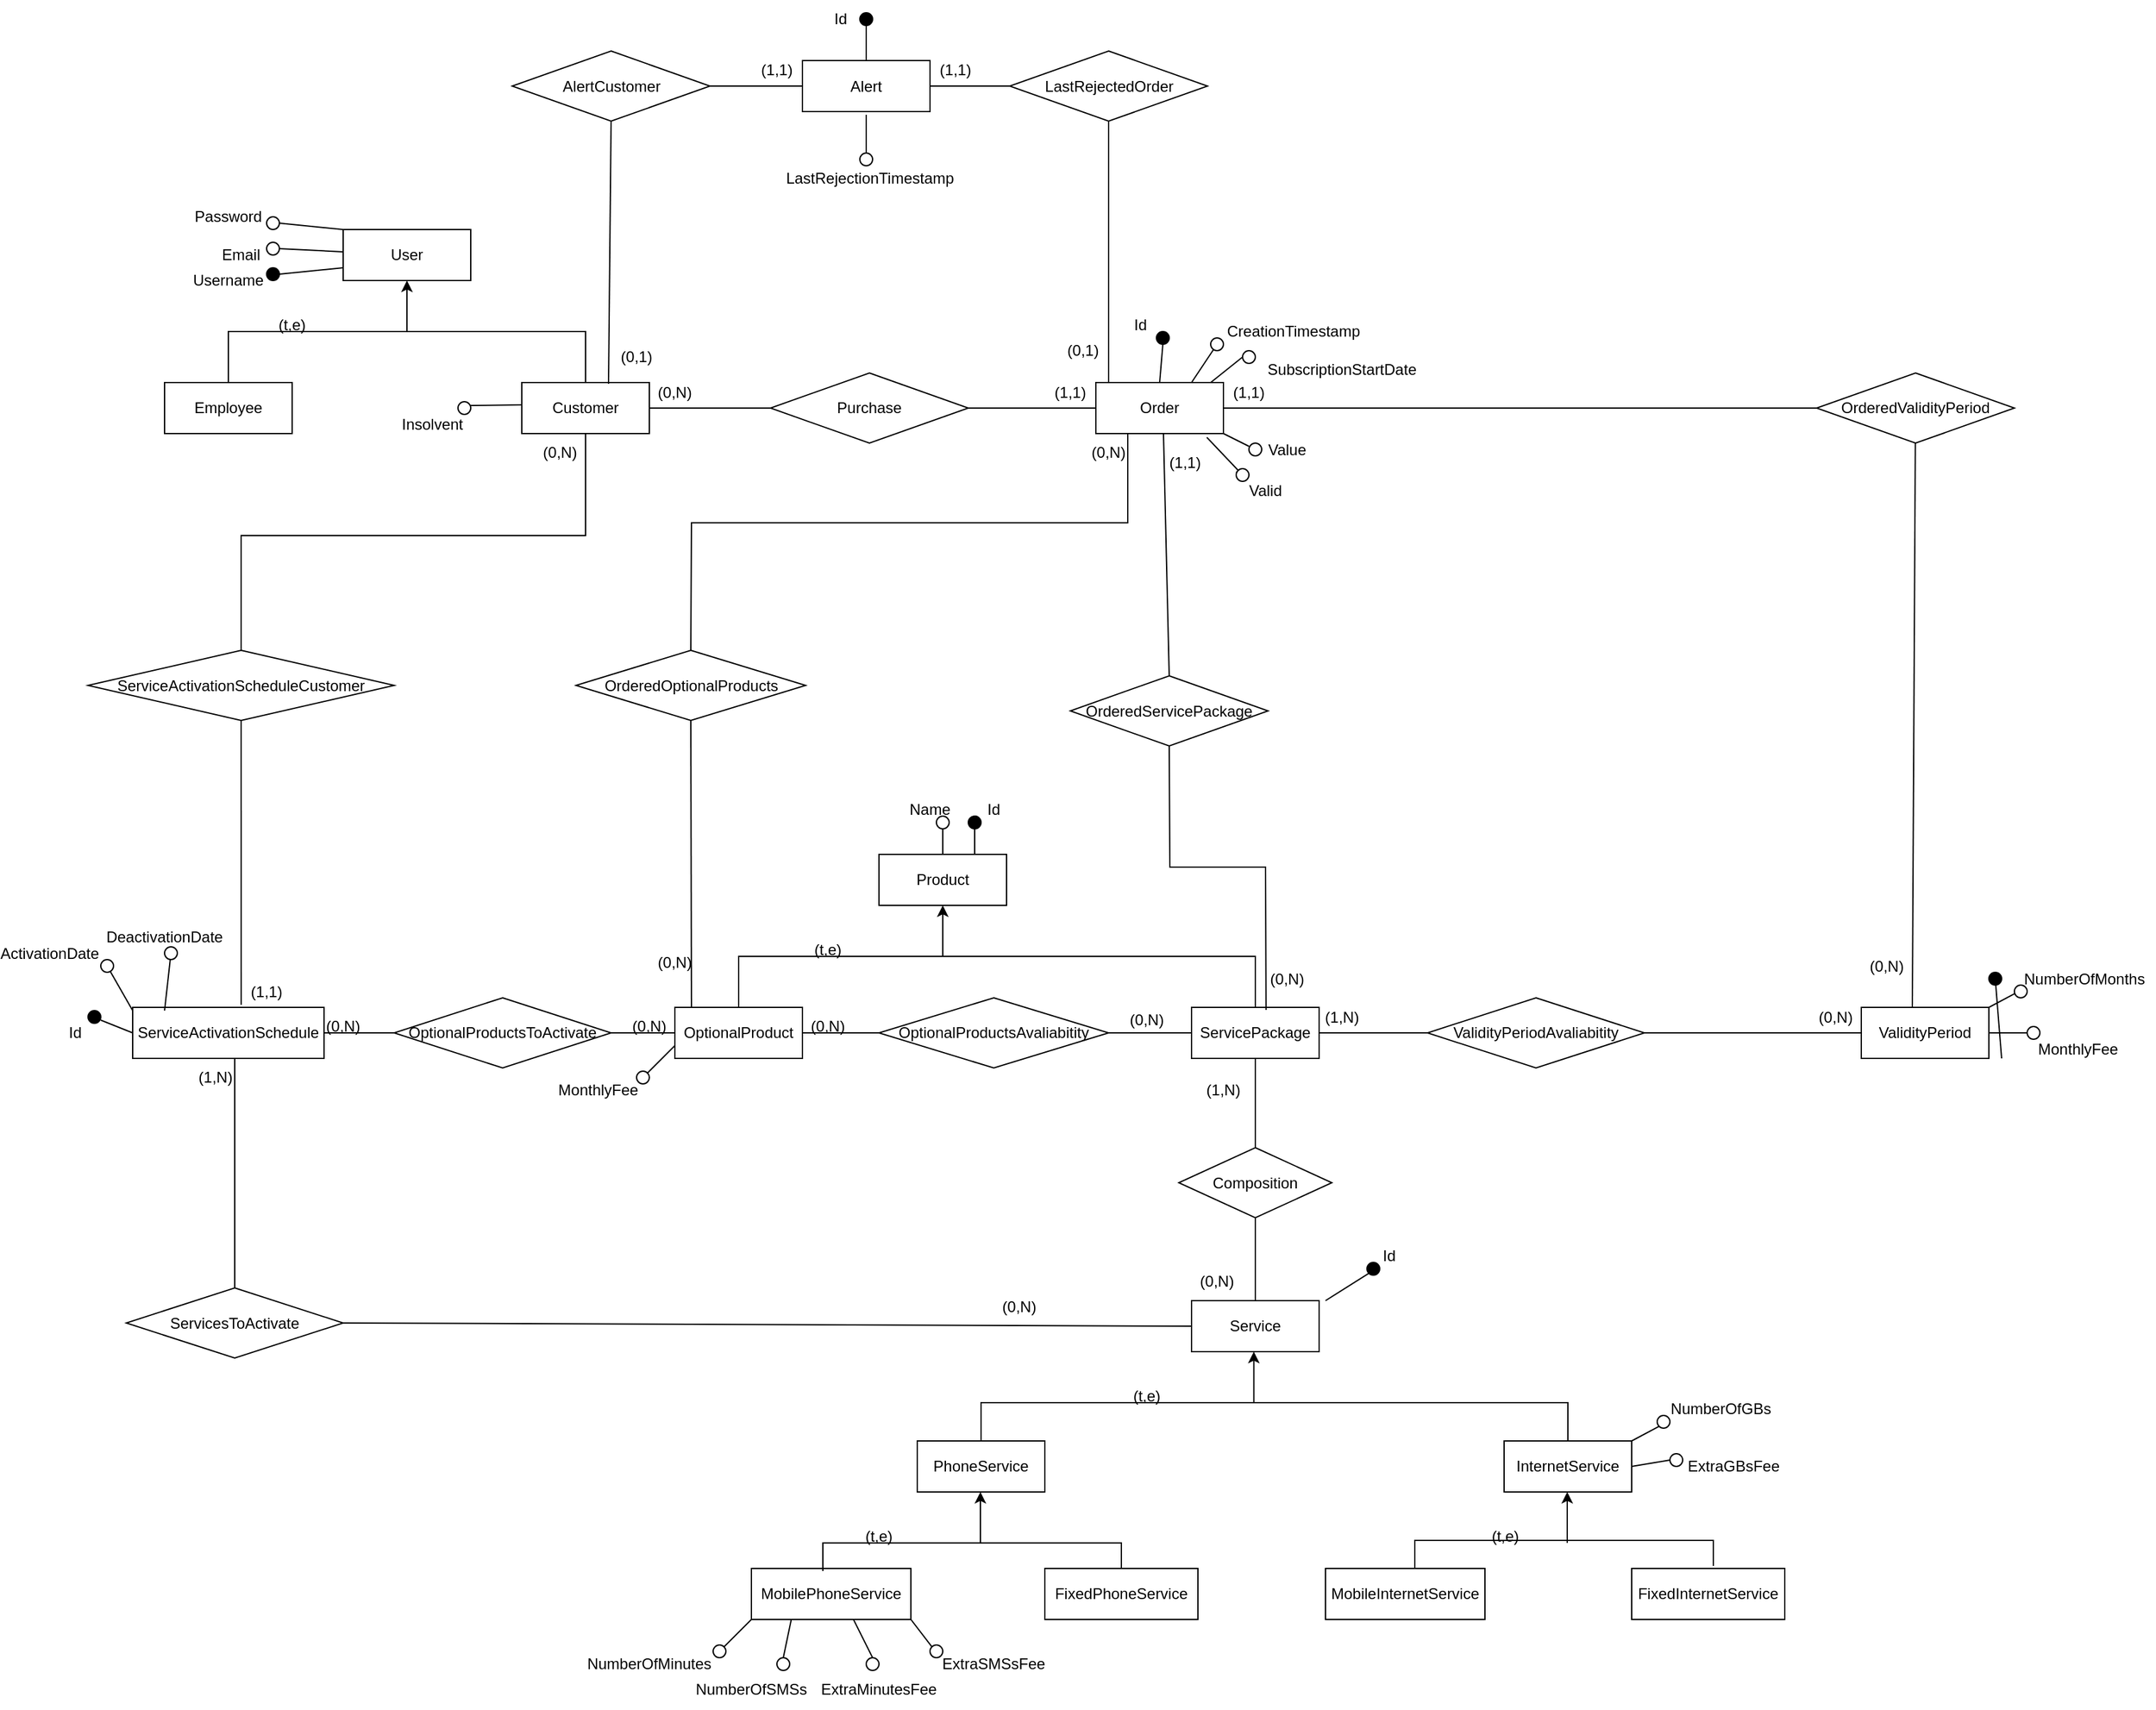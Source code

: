 <mxfile version="15.8.3"><diagram id="UiM3RSxXP783tzMfgp5M" name="Page-1"><mxGraphModel dx="2653" dy="2772" grid="1" gridSize="10" guides="1" tooltips="1" connect="1" arrows="1" fold="1" page="1" pageScale="1" pageWidth="827" pageHeight="1169" math="0" shadow="0"><root><mxCell id="0"/><mxCell id="1" parent="0"/><mxCell id="NAOsJiCZlz4BTfobaa3N-1" value="User" style="whiteSpace=wrap;html=1;align=center;" vertex="1" parent="1"><mxGeometry x="390" y="40" width="100" height="40" as="geometry"/></mxCell><mxCell id="NAOsJiCZlz4BTfobaa3N-2" value="Employee" style="whiteSpace=wrap;html=1;align=center;" vertex="1" parent="1"><mxGeometry x="250" y="160" width="100" height="40" as="geometry"/></mxCell><mxCell id="NAOsJiCZlz4BTfobaa3N-3" value="Customer" style="whiteSpace=wrap;html=1;align=center;" vertex="1" parent="1"><mxGeometry x="530" y="160" width="100" height="40" as="geometry"/></mxCell><mxCell id="NAOsJiCZlz4BTfobaa3N-4" value="" style="endArrow=none;html=1;rounded=0;exitX=0.5;exitY=0;exitDx=0;exitDy=0;entryX=0.5;entryY=0;entryDx=0;entryDy=0;" edge="1" parent="1" source="NAOsJiCZlz4BTfobaa3N-2" target="NAOsJiCZlz4BTfobaa3N-3"><mxGeometry width="50" height="50" relative="1" as="geometry"><mxPoint x="300" y="120" as="sourcePoint"/><mxPoint x="560" y="120" as="targetPoint"/><Array as="points"><mxPoint x="300" y="120"/><mxPoint x="580" y="120"/></Array></mxGeometry></mxCell><mxCell id="NAOsJiCZlz4BTfobaa3N-5" value="" style="endArrow=classic;html=1;rounded=0;entryX=0.5;entryY=1;entryDx=0;entryDy=0;" edge="1" parent="1" target="NAOsJiCZlz4BTfobaa3N-1"><mxGeometry width="50" height="50" relative="1" as="geometry"><mxPoint x="440" y="120" as="sourcePoint"/><mxPoint x="430" y="180" as="targetPoint"/></mxGeometry></mxCell><mxCell id="NAOsJiCZlz4BTfobaa3N-6" value="(t,e)" style="text;html=1;strokeColor=none;fillColor=none;align=center;verticalAlign=middle;whiteSpace=wrap;rounded=0;" vertex="1" parent="1"><mxGeometry x="320" y="100" width="60" height="30" as="geometry"/></mxCell><mxCell id="NAOsJiCZlz4BTfobaa3N-7" value="" style="endArrow=none;html=1;rounded=0;exitX=1;exitY=0.5;exitDx=0;exitDy=0;entryX=0;entryY=0.75;entryDx=0;entryDy=0;" edge="1" parent="1" source="NAOsJiCZlz4BTfobaa3N-9" target="NAOsJiCZlz4BTfobaa3N-1"><mxGeometry width="50" height="50" relative="1" as="geometry"><mxPoint x="340" y="70" as="sourcePoint"/><mxPoint x="380" y="71" as="targetPoint"/></mxGeometry></mxCell><mxCell id="NAOsJiCZlz4BTfobaa3N-9" value="" style="ellipse;whiteSpace=wrap;html=1;aspect=fixed;fillColor=#000000;" vertex="1" parent="1"><mxGeometry x="330" y="70" width="10" height="10" as="geometry"/></mxCell><mxCell id="NAOsJiCZlz4BTfobaa3N-16" value="" style="endArrow=none;html=1;rounded=0;entryX=0;entryY=0.75;entryDx=0;entryDy=0;exitX=1;exitY=0.5;exitDx=0;exitDy=0;" edge="1" parent="1" source="NAOsJiCZlz4BTfobaa3N-17"><mxGeometry width="50" height="50" relative="1" as="geometry"><mxPoint x="339" y="58" as="sourcePoint"/><mxPoint x="390" y="57.5" as="targetPoint"/></mxGeometry></mxCell><mxCell id="NAOsJiCZlz4BTfobaa3N-17" value="" style="ellipse;whiteSpace=wrap;html=1;aspect=fixed;fillColor=#FFFFFF;" vertex="1" parent="1"><mxGeometry x="330" y="50" width="10" height="10" as="geometry"/></mxCell><mxCell id="NAOsJiCZlz4BTfobaa3N-18" value="" style="ellipse;whiteSpace=wrap;html=1;aspect=fixed;fillColor=#FFFFFF;" vertex="1" parent="1"><mxGeometry x="330" y="30" width="10" height="10" as="geometry"/></mxCell><mxCell id="NAOsJiCZlz4BTfobaa3N-19" value="" style="endArrow=none;html=1;rounded=0;entryX=0;entryY=0;entryDx=0;entryDy=0;exitX=1;exitY=0.5;exitDx=0;exitDy=0;" edge="1" parent="1" source="NAOsJiCZlz4BTfobaa3N-18" target="NAOsJiCZlz4BTfobaa3N-1"><mxGeometry width="50" height="50" relative="1" as="geometry"><mxPoint x="330" y="30" as="sourcePoint"/><mxPoint x="380" y="-20" as="targetPoint"/></mxGeometry></mxCell><mxCell id="NAOsJiCZlz4BTfobaa3N-20" value="Username" style="text;html=1;strokeColor=none;fillColor=none;align=center;verticalAlign=middle;whiteSpace=wrap;rounded=0;" vertex="1" parent="1"><mxGeometry x="270" y="65" width="60" height="30" as="geometry"/></mxCell><mxCell id="NAOsJiCZlz4BTfobaa3N-22" value="Email" style="text;html=1;strokeColor=none;fillColor=none;align=center;verticalAlign=middle;whiteSpace=wrap;rounded=0;" vertex="1" parent="1"><mxGeometry x="280" y="45" width="60" height="30" as="geometry"/></mxCell><mxCell id="NAOsJiCZlz4BTfobaa3N-23" value="Password" style="text;html=1;strokeColor=none;fillColor=none;align=center;verticalAlign=middle;whiteSpace=wrap;rounded=0;" vertex="1" parent="1"><mxGeometry x="270" y="15" width="60" height="30" as="geometry"/></mxCell><mxCell id="NAOsJiCZlz4BTfobaa3N-24" value="Product" style="whiteSpace=wrap;html=1;align=center;fillColor=#FFFFFF;" vertex="1" parent="1"><mxGeometry x="810" y="530" width="100" height="40" as="geometry"/></mxCell><mxCell id="NAOsJiCZlz4BTfobaa3N-25" value="" style="endArrow=none;html=1;rounded=0;exitX=0.75;exitY=0;exitDx=0;exitDy=0;startArrow=none;" edge="1" parent="1" source="NAOsJiCZlz4BTfobaa3N-26"><mxGeometry width="50" height="50" relative="1" as="geometry"><mxPoint x="890" y="525" as="sourcePoint"/><mxPoint x="885" y="500" as="targetPoint"/></mxGeometry></mxCell><mxCell id="NAOsJiCZlz4BTfobaa3N-26" value="" style="ellipse;whiteSpace=wrap;html=1;aspect=fixed;fillColor=#000000;" vertex="1" parent="1"><mxGeometry x="880" y="500" width="10" height="10" as="geometry"/></mxCell><mxCell id="NAOsJiCZlz4BTfobaa3N-27" value="" style="endArrow=none;html=1;rounded=0;exitX=0.75;exitY=0;exitDx=0;exitDy=0;" edge="1" parent="1" source="NAOsJiCZlz4BTfobaa3N-24" target="NAOsJiCZlz4BTfobaa3N-26"><mxGeometry width="50" height="50" relative="1" as="geometry"><mxPoint x="885" y="530" as="sourcePoint"/><mxPoint x="885" y="500" as="targetPoint"/></mxGeometry></mxCell><mxCell id="NAOsJiCZlz4BTfobaa3N-28" value="" style="endArrow=none;html=1;rounded=0;exitX=0.5;exitY=0;exitDx=0;exitDy=0;" edge="1" parent="1" source="NAOsJiCZlz4BTfobaa3N-24"><mxGeometry width="50" height="50" relative="1" as="geometry"><mxPoint x="895" y="540" as="sourcePoint"/><mxPoint x="860" y="510" as="targetPoint"/></mxGeometry></mxCell><mxCell id="NAOsJiCZlz4BTfobaa3N-29" value="" style="ellipse;whiteSpace=wrap;html=1;aspect=fixed;" vertex="1" parent="1"><mxGeometry x="855" y="500" width="10" height="10" as="geometry"/></mxCell><mxCell id="NAOsJiCZlz4BTfobaa3N-30" value="Id" style="text;html=1;strokeColor=none;fillColor=none;align=center;verticalAlign=middle;whiteSpace=wrap;rounded=0;" vertex="1" parent="1"><mxGeometry x="870" y="480" width="60" height="30" as="geometry"/></mxCell><mxCell id="NAOsJiCZlz4BTfobaa3N-31" value="Name" style="text;html=1;strokeColor=none;fillColor=none;align=center;verticalAlign=middle;whiteSpace=wrap;rounded=0;" vertex="1" parent="1"><mxGeometry x="820" y="480" width="60" height="30" as="geometry"/></mxCell><mxCell id="NAOsJiCZlz4BTfobaa3N-33" value="ServicePackage" style="whiteSpace=wrap;html=1;align=center;fillColor=#FFFFFF;" vertex="1" parent="1"><mxGeometry x="1055" y="650" width="100" height="40" as="geometry"/></mxCell><mxCell id="NAOsJiCZlz4BTfobaa3N-34" value="OptionalProduct" style="whiteSpace=wrap;html=1;align=center;fillColor=#FFFFFF;" vertex="1" parent="1"><mxGeometry x="650" y="650" width="100" height="40" as="geometry"/></mxCell><mxCell id="NAOsJiCZlz4BTfobaa3N-35" value="" style="endArrow=none;html=1;rounded=0;exitX=0.5;exitY=0;exitDx=0;exitDy=0;entryX=0.5;entryY=0;entryDx=0;entryDy=0;" edge="1" parent="1" source="NAOsJiCZlz4BTfobaa3N-34" target="NAOsJiCZlz4BTfobaa3N-33"><mxGeometry width="50" height="50" relative="1" as="geometry"><mxPoint x="710" y="650" as="sourcePoint"/><mxPoint x="990" y="650" as="targetPoint"/><Array as="points"><mxPoint x="700" y="610"/><mxPoint x="710" y="610"/><mxPoint x="1105" y="610"/></Array></mxGeometry></mxCell><mxCell id="NAOsJiCZlz4BTfobaa3N-36" value="" style="endArrow=classic;html=1;rounded=0;entryX=0.5;entryY=1;entryDx=0;entryDy=0;" edge="1" parent="1" target="NAOsJiCZlz4BTfobaa3N-24"><mxGeometry width="50" height="50" relative="1" as="geometry"><mxPoint x="860" y="610" as="sourcePoint"/><mxPoint x="730" y="410" as="targetPoint"/><Array as="points"><mxPoint x="860" y="590"/></Array></mxGeometry></mxCell><mxCell id="NAOsJiCZlz4BTfobaa3N-37" value="(t,e)" style="text;html=1;strokeColor=none;fillColor=none;align=center;verticalAlign=middle;whiteSpace=wrap;rounded=0;" vertex="1" parent="1"><mxGeometry x="740" y="590" width="60" height="30" as="geometry"/></mxCell><mxCell id="NAOsJiCZlz4BTfobaa3N-38" value="Service" style="whiteSpace=wrap;html=1;align=center;fillColor=#FFFFFF;" vertex="1" parent="1"><mxGeometry x="1055" y="880" width="100" height="40" as="geometry"/></mxCell><mxCell id="NAOsJiCZlz4BTfobaa3N-39" value="Composition" style="shape=rhombus;perimeter=rhombusPerimeter;whiteSpace=wrap;html=1;align=center;fillColor=#FFFFFF;" vertex="1" parent="1"><mxGeometry x="1045" y="760" width="120" height="55" as="geometry"/></mxCell><mxCell id="NAOsJiCZlz4BTfobaa3N-40" value="" style="endArrow=none;html=1;rounded=0;exitX=0.5;exitY=0;exitDx=0;exitDy=0;entryX=0.5;entryY=1;entryDx=0;entryDy=0;" edge="1" parent="1" source="NAOsJiCZlz4BTfobaa3N-39" target="NAOsJiCZlz4BTfobaa3N-33"><mxGeometry width="50" height="50" relative="1" as="geometry"><mxPoint x="750" y="780" as="sourcePoint"/><mxPoint x="800" y="730" as="targetPoint"/></mxGeometry></mxCell><mxCell id="NAOsJiCZlz4BTfobaa3N-41" value="" style="endArrow=none;html=1;rounded=0;exitX=0.5;exitY=0;exitDx=0;exitDy=0;entryX=0.5;entryY=1;entryDx=0;entryDy=0;" edge="1" parent="1" source="NAOsJiCZlz4BTfobaa3N-38" target="NAOsJiCZlz4BTfobaa3N-39"><mxGeometry width="50" height="50" relative="1" as="geometry"><mxPoint x="750" y="780" as="sourcePoint"/><mxPoint x="800" y="730" as="targetPoint"/></mxGeometry></mxCell><mxCell id="NAOsJiCZlz4BTfobaa3N-42" value="(1,N)" style="text;html=1;strokeColor=none;fillColor=none;align=center;verticalAlign=middle;whiteSpace=wrap;rounded=0;" vertex="1" parent="1"><mxGeometry x="1050" y="700" width="60" height="30" as="geometry"/></mxCell><mxCell id="NAOsJiCZlz4BTfobaa3N-43" value="(0,N)" style="text;html=1;strokeColor=none;fillColor=none;align=center;verticalAlign=middle;whiteSpace=wrap;rounded=0;" vertex="1" parent="1"><mxGeometry x="1045" y="850" width="60" height="30" as="geometry"/></mxCell><mxCell id="NAOsJiCZlz4BTfobaa3N-44" value="PhoneService" style="whiteSpace=wrap;html=1;align=center;fillColor=#FFFFFF;" vertex="1" parent="1"><mxGeometry x="840" y="990" width="100" height="40" as="geometry"/></mxCell><mxCell id="NAOsJiCZlz4BTfobaa3N-45" value="InternetService" style="whiteSpace=wrap;html=1;align=center;fillColor=#FFFFFF;" vertex="1" parent="1"><mxGeometry x="1300" y="990" width="100" height="40" as="geometry"/></mxCell><mxCell id="NAOsJiCZlz4BTfobaa3N-46" value="" style="endArrow=none;html=1;rounded=0;entryX=0.5;entryY=0;entryDx=0;entryDy=0;entryPerimeter=0;exitX=0.5;exitY=0;exitDx=0;exitDy=0;" edge="1" parent="1" source="NAOsJiCZlz4BTfobaa3N-44" target="NAOsJiCZlz4BTfobaa3N-45"><mxGeometry width="50" height="50" relative="1" as="geometry"><mxPoint x="970" y="990" as="sourcePoint"/><mxPoint x="1270" y="1010" as="targetPoint"/><Array as="points"><mxPoint x="890" y="960"/><mxPoint x="1350" y="960"/></Array></mxGeometry></mxCell><mxCell id="NAOsJiCZlz4BTfobaa3N-47" value="" style="endArrow=classic;html=1;rounded=0;" edge="1" parent="1"><mxGeometry width="50" height="50" relative="1" as="geometry"><mxPoint x="1103.82" y="960" as="sourcePoint"/><mxPoint x="1103.82" y="920" as="targetPoint"/><Array as="points"/></mxGeometry></mxCell><mxCell id="NAOsJiCZlz4BTfobaa3N-48" value="(t,e)" style="text;html=1;strokeColor=none;fillColor=none;align=center;verticalAlign=middle;whiteSpace=wrap;rounded=0;" vertex="1" parent="1"><mxGeometry x="990" y="940" width="60" height="30" as="geometry"/></mxCell><mxCell id="NAOsJiCZlz4BTfobaa3N-49" value="FixedPhoneService" style="whiteSpace=wrap;html=1;align=center;fillColor=#FFFFFF;" vertex="1" parent="1"><mxGeometry x="940" y="1090" width="120" height="40" as="geometry"/></mxCell><mxCell id="NAOsJiCZlz4BTfobaa3N-50" value="MobilePhoneService" style="whiteSpace=wrap;html=1;align=center;fillColor=#FFFFFF;" vertex="1" parent="1"><mxGeometry x="710" y="1090" width="125" height="40" as="geometry"/></mxCell><mxCell id="NAOsJiCZlz4BTfobaa3N-52" value="" style="endArrow=none;html=1;rounded=0;entryX=0;entryY=1;entryDx=0;entryDy=0;" edge="1" parent="1" target="NAOsJiCZlz4BTfobaa3N-53"><mxGeometry width="50" height="50" relative="1" as="geometry"><mxPoint x="1160" y="880" as="sourcePoint"/><mxPoint x="1070" y="870" as="targetPoint"/></mxGeometry></mxCell><mxCell id="NAOsJiCZlz4BTfobaa3N-53" value="" style="ellipse;whiteSpace=wrap;html=1;aspect=fixed;fillColor=#000000;" vertex="1" parent="1"><mxGeometry x="1192.5" y="850" width="10" height="10" as="geometry"/></mxCell><mxCell id="NAOsJiCZlz4BTfobaa3N-54" value="Id" style="text;html=1;strokeColor=none;fillColor=none;align=center;verticalAlign=middle;whiteSpace=wrap;rounded=0;" vertex="1" parent="1"><mxGeometry x="1180" y="830" width="60" height="30" as="geometry"/></mxCell><mxCell id="NAOsJiCZlz4BTfobaa3N-55" value="MobileInternetService" style="whiteSpace=wrap;html=1;align=center;fillColor=#FFFFFF;" vertex="1" parent="1"><mxGeometry x="1160" y="1090" width="125" height="40" as="geometry"/></mxCell><mxCell id="NAOsJiCZlz4BTfobaa3N-56" value="FixedInternetService" style="whiteSpace=wrap;html=1;align=center;fillColor=#FFFFFF;" vertex="1" parent="1"><mxGeometry x="1400" y="1090" width="120" height="40" as="geometry"/></mxCell><mxCell id="NAOsJiCZlz4BTfobaa3N-57" value="" style="endArrow=none;html=1;rounded=0;exitX=0.448;exitY=0.05;exitDx=0;exitDy=0;exitPerimeter=0;entryX=0.5;entryY=0;entryDx=0;entryDy=0;" edge="1" parent="1" source="NAOsJiCZlz4BTfobaa3N-50" target="NAOsJiCZlz4BTfobaa3N-49"><mxGeometry width="50" height="50" relative="1" as="geometry"><mxPoint x="770" y="1080" as="sourcePoint"/><mxPoint x="1000" y="1060" as="targetPoint"/><Array as="points"><mxPoint x="766" y="1070"/><mxPoint x="1000" y="1070"/></Array></mxGeometry></mxCell><mxCell id="NAOsJiCZlz4BTfobaa3N-58" value="" style="endArrow=classic;html=1;rounded=0;" edge="1" parent="1"><mxGeometry width="50" height="50" relative="1" as="geometry"><mxPoint x="889.5" y="1070" as="sourcePoint"/><mxPoint x="889.5" y="1030" as="targetPoint"/><Array as="points"/></mxGeometry></mxCell><mxCell id="NAOsJiCZlz4BTfobaa3N-59" value="" style="endArrow=none;html=1;rounded=0;exitX=0.448;exitY=0.05;exitDx=0;exitDy=0;exitPerimeter=0;" edge="1" parent="1"><mxGeometry width="50" height="50" relative="1" as="geometry"><mxPoint x="1230" y="1090" as="sourcePoint"/><mxPoint x="1464" y="1088" as="targetPoint"/><Array as="points"><mxPoint x="1230" y="1068"/><mxPoint x="1464" y="1068"/></Array></mxGeometry></mxCell><mxCell id="NAOsJiCZlz4BTfobaa3N-60" value="" style="endArrow=classic;html=1;rounded=0;" edge="1" parent="1"><mxGeometry width="50" height="50" relative="1" as="geometry"><mxPoint x="1349.5" y="1070" as="sourcePoint"/><mxPoint x="1349.5" y="1030" as="targetPoint"/><Array as="points"/></mxGeometry></mxCell><mxCell id="NAOsJiCZlz4BTfobaa3N-61" value="(t,e)" style="text;html=1;strokeColor=none;fillColor=none;align=center;verticalAlign=middle;whiteSpace=wrap;rounded=0;" vertex="1" parent="1"><mxGeometry x="780" y="1050" width="60" height="30" as="geometry"/></mxCell><mxCell id="NAOsJiCZlz4BTfobaa3N-62" value="(t,e)" style="text;html=1;strokeColor=none;fillColor=none;align=center;verticalAlign=middle;whiteSpace=wrap;rounded=0;" vertex="1" parent="1"><mxGeometry x="1271" y="1050" width="60" height="30" as="geometry"/></mxCell><mxCell id="NAOsJiCZlz4BTfobaa3N-63" value="" style="endArrow=none;html=1;rounded=0;" edge="1" parent="1"><mxGeometry width="50" height="50" relative="1" as="geometry"><mxPoint x="685" y="1155" as="sourcePoint"/><mxPoint x="710" y="1130" as="targetPoint"/></mxGeometry></mxCell><mxCell id="NAOsJiCZlz4BTfobaa3N-64" value="" style="ellipse;whiteSpace=wrap;html=1;aspect=fixed;fillColor=#FFFFFF;" vertex="1" parent="1"><mxGeometry x="680" y="1150" width="10" height="10" as="geometry"/></mxCell><mxCell id="NAOsJiCZlz4BTfobaa3N-66" value="NumberOfMinutes" style="text;html=1;strokeColor=none;fillColor=none;align=center;verticalAlign=middle;whiteSpace=wrap;rounded=0;" vertex="1" parent="1"><mxGeometry x="600" y="1150" width="60" height="30" as="geometry"/></mxCell><mxCell id="NAOsJiCZlz4BTfobaa3N-67" value="" style="endArrow=none;html=1;rounded=0;entryX=0.25;entryY=1;entryDx=0;entryDy=0;exitX=0.5;exitY=0;exitDx=0;exitDy=0;" edge="1" parent="1" source="NAOsJiCZlz4BTfobaa3N-68" target="NAOsJiCZlz4BTfobaa3N-50"><mxGeometry width="50" height="50" relative="1" as="geometry"><mxPoint x="730" y="1165" as="sourcePoint"/><mxPoint x="720" y="1140" as="targetPoint"/></mxGeometry></mxCell><mxCell id="NAOsJiCZlz4BTfobaa3N-68" value="" style="ellipse;whiteSpace=wrap;html=1;aspect=fixed;fillColor=#FFFFFF;" vertex="1" parent="1"><mxGeometry x="730" y="1160" width="10" height="10" as="geometry"/></mxCell><mxCell id="NAOsJiCZlz4BTfobaa3N-70" value="NumberOfSMSs" style="text;html=1;strokeColor=none;fillColor=none;align=center;verticalAlign=middle;whiteSpace=wrap;rounded=0;" vertex="1" parent="1"><mxGeometry x="680" y="1170" width="60" height="30" as="geometry"/></mxCell><mxCell id="NAOsJiCZlz4BTfobaa3N-71" value="" style="endArrow=none;html=1;rounded=0;exitX=0.5;exitY=0;exitDx=0;exitDy=0;" edge="1" parent="1" source="NAOsJiCZlz4BTfobaa3N-72"><mxGeometry width="50" height="50" relative="1" as="geometry"><mxPoint x="780" y="1160" as="sourcePoint"/><mxPoint x="790" y="1130" as="targetPoint"/></mxGeometry></mxCell><mxCell id="NAOsJiCZlz4BTfobaa3N-72" value="" style="ellipse;whiteSpace=wrap;html=1;aspect=fixed;fillColor=#FFFFFF;" vertex="1" parent="1"><mxGeometry x="800" y="1160" width="10" height="10" as="geometry"/></mxCell><mxCell id="NAOsJiCZlz4BTfobaa3N-74" value="ExtraMinutesFee" style="text;html=1;strokeColor=none;fillColor=none;align=center;verticalAlign=middle;whiteSpace=wrap;rounded=0;" vertex="1" parent="1"><mxGeometry x="780" y="1170" width="60" height="30" as="geometry"/></mxCell><mxCell id="NAOsJiCZlz4BTfobaa3N-76" value="" style="endArrow=none;html=1;rounded=0;entryX=1;entryY=1;entryDx=0;entryDy=0;exitX=0;exitY=0;exitDx=0;exitDy=0;" edge="1" parent="1" source="NAOsJiCZlz4BTfobaa3N-77" target="NAOsJiCZlz4BTfobaa3N-50"><mxGeometry width="50" height="50" relative="1" as="geometry"><mxPoint x="860" y="1160" as="sourcePoint"/><mxPoint x="800" y="1140" as="targetPoint"/></mxGeometry></mxCell><mxCell id="NAOsJiCZlz4BTfobaa3N-77" value="" style="ellipse;whiteSpace=wrap;html=1;aspect=fixed;fillColor=#FFFFFF;" vertex="1" parent="1"><mxGeometry x="850" y="1150" width="10" height="10" as="geometry"/></mxCell><mxCell id="NAOsJiCZlz4BTfobaa3N-82" value="ExtraSMSsFee" style="text;html=1;strokeColor=none;fillColor=none;align=center;verticalAlign=middle;whiteSpace=wrap;rounded=0;" vertex="1" parent="1"><mxGeometry x="870" y="1150" width="60" height="30" as="geometry"/></mxCell><mxCell id="NAOsJiCZlz4BTfobaa3N-83" value="" style="endArrow=none;html=1;rounded=0;exitX=1;exitY=0.5;exitDx=0;exitDy=0;entryX=0;entryY=1;entryDx=0;entryDy=0;startArrow=none;" edge="1" parent="1" source="NAOsJiCZlz4BTfobaa3N-85"><mxGeometry width="50" height="50" relative="1" as="geometry"><mxPoint x="1400" y="990" as="sourcePoint"/><mxPoint x="1421.464" y="973.536" as="targetPoint"/></mxGeometry></mxCell><mxCell id="NAOsJiCZlz4BTfobaa3N-84" value="" style="endArrow=none;html=1;rounded=0;exitX=1;exitY=0.5;exitDx=0;exitDy=0;entryX=0;entryY=0.5;entryDx=0;entryDy=0;" edge="1" parent="1" source="NAOsJiCZlz4BTfobaa3N-45" target="NAOsJiCZlz4BTfobaa3N-89"><mxGeometry width="50" height="50" relative="1" as="geometry"><mxPoint x="1410" y="1000" as="sourcePoint"/><mxPoint x="1431" y="1000" as="targetPoint"/></mxGeometry></mxCell><mxCell id="NAOsJiCZlz4BTfobaa3N-85" value="" style="ellipse;whiteSpace=wrap;html=1;aspect=fixed;fillColor=#FFFFFF;" vertex="1" parent="1"><mxGeometry x="1420" y="970" width="10" height="10" as="geometry"/></mxCell><mxCell id="NAOsJiCZlz4BTfobaa3N-88" value="" style="endArrow=none;html=1;rounded=0;exitX=1;exitY=0.5;exitDx=0;exitDy=0;entryX=0;entryY=1;entryDx=0;entryDy=0;" edge="1" parent="1" target="NAOsJiCZlz4BTfobaa3N-85"><mxGeometry width="50" height="50" relative="1" as="geometry"><mxPoint x="1400" y="990" as="sourcePoint"/><mxPoint x="1421.464" y="973.536" as="targetPoint"/></mxGeometry></mxCell><mxCell id="NAOsJiCZlz4BTfobaa3N-89" value="" style="ellipse;whiteSpace=wrap;html=1;aspect=fixed;fillColor=#FFFFFF;" vertex="1" parent="1"><mxGeometry x="1430" y="1000" width="10" height="10" as="geometry"/></mxCell><mxCell id="NAOsJiCZlz4BTfobaa3N-92" value="NumberOfGBs" style="text;html=1;strokeColor=none;fillColor=none;align=center;verticalAlign=middle;whiteSpace=wrap;rounded=0;" vertex="1" parent="1"><mxGeometry x="1440" y="950" width="60" height="30" as="geometry"/></mxCell><mxCell id="NAOsJiCZlz4BTfobaa3N-93" value="ExtraGBsFee" style="text;html=1;strokeColor=none;fillColor=none;align=center;verticalAlign=middle;whiteSpace=wrap;rounded=0;" vertex="1" parent="1"><mxGeometry x="1450" y="995" width="60" height="30" as="geometry"/></mxCell><mxCell id="NAOsJiCZlz4BTfobaa3N-94" value="ValidityPeriod" style="whiteSpace=wrap;html=1;align=center;fillColor=#FFFFFF;" vertex="1" parent="1"><mxGeometry x="1580" y="650" width="100" height="40" as="geometry"/></mxCell><mxCell id="NAOsJiCZlz4BTfobaa3N-95" value="ValidityPeriodAvaliabitity" style="shape=rhombus;perimeter=rhombusPerimeter;whiteSpace=wrap;html=1;align=center;fillColor=#FFFFFF;" vertex="1" parent="1"><mxGeometry x="1240" y="642.5" width="170" height="55" as="geometry"/></mxCell><mxCell id="NAOsJiCZlz4BTfobaa3N-96" value="" style="endArrow=none;html=1;rounded=0;exitX=1;exitY=0.5;exitDx=0;exitDy=0;entryX=0;entryY=0.5;entryDx=0;entryDy=0;" edge="1" parent="1" source="NAOsJiCZlz4BTfobaa3N-33" target="NAOsJiCZlz4BTfobaa3N-95"><mxGeometry width="50" height="50" relative="1" as="geometry"><mxPoint x="1270" y="760" as="sourcePoint"/><mxPoint x="1320" y="710" as="targetPoint"/></mxGeometry></mxCell><mxCell id="NAOsJiCZlz4BTfobaa3N-97" value="" style="endArrow=none;html=1;rounded=0;entryX=0;entryY=0.5;entryDx=0;entryDy=0;exitX=1;exitY=0.5;exitDx=0;exitDy=0;" edge="1" parent="1" source="NAOsJiCZlz4BTfobaa3N-95" target="NAOsJiCZlz4BTfobaa3N-94"><mxGeometry width="50" height="50" relative="1" as="geometry"><mxPoint x="1270" y="760" as="sourcePoint"/><mxPoint x="1320" y="710" as="targetPoint"/></mxGeometry></mxCell><mxCell id="NAOsJiCZlz4BTfobaa3N-98" value="(1,N)" style="text;html=1;strokeColor=none;fillColor=none;align=center;verticalAlign=middle;whiteSpace=wrap;rounded=0;" vertex="1" parent="1"><mxGeometry x="1142.5" y="642.5" width="60" height="30" as="geometry"/></mxCell><mxCell id="NAOsJiCZlz4BTfobaa3N-99" value="(0,N)" style="text;html=1;strokeColor=none;fillColor=none;align=center;verticalAlign=middle;whiteSpace=wrap;rounded=0;" vertex="1" parent="1"><mxGeometry x="1530" y="642.5" width="60" height="30" as="geometry"/></mxCell><mxCell id="NAOsJiCZlz4BTfobaa3N-100" value="" style="endArrow=none;html=1;rounded=0;exitX=1;exitY=0.5;exitDx=0;exitDy=0;entryX=0;entryY=1;entryDx=0;entryDy=0;" edge="1" parent="1"><mxGeometry width="50" height="50" relative="1" as="geometry"><mxPoint x="1680" y="650" as="sourcePoint"/><mxPoint x="1701.464" y="638.536" as="targetPoint"/></mxGeometry></mxCell><mxCell id="NAOsJiCZlz4BTfobaa3N-101" value="" style="endArrow=none;html=1;rounded=0;exitX=1;exitY=0.5;exitDx=0;exitDy=0;" edge="1" parent="1" source="NAOsJiCZlz4BTfobaa3N-94"><mxGeometry width="50" height="50" relative="1" as="geometry"><mxPoint x="1690" y="660" as="sourcePoint"/><mxPoint x="1710" y="670" as="targetPoint"/></mxGeometry></mxCell><mxCell id="NAOsJiCZlz4BTfobaa3N-102" value="" style="ellipse;whiteSpace=wrap;html=1;aspect=fixed;fillColor=#FFFFFF;" vertex="1" parent="1"><mxGeometry x="1700" y="632.5" width="10" height="10" as="geometry"/></mxCell><mxCell id="NAOsJiCZlz4BTfobaa3N-103" value="" style="ellipse;whiteSpace=wrap;html=1;aspect=fixed;fillColor=#FFFFFF;" vertex="1" parent="1"><mxGeometry x="1710" y="665" width="10" height="10" as="geometry"/></mxCell><mxCell id="NAOsJiCZlz4BTfobaa3N-104" value="NumberOfMonths" style="text;html=1;strokeColor=none;fillColor=none;align=center;verticalAlign=middle;whiteSpace=wrap;rounded=0;" vertex="1" parent="1"><mxGeometry x="1700" y="612.5" width="110" height="30" as="geometry"/></mxCell><mxCell id="NAOsJiCZlz4BTfobaa3N-105" value="MonthlyFee" style="text;html=1;strokeColor=none;fillColor=none;align=center;verticalAlign=middle;whiteSpace=wrap;rounded=0;" vertex="1" parent="1"><mxGeometry x="1710" y="667.5" width="80" height="30" as="geometry"/></mxCell><mxCell id="NAOsJiCZlz4BTfobaa3N-107" value="" style="ellipse;whiteSpace=wrap;html=1;aspect=fixed;fillColor=#000000;" vertex="1" parent="1"><mxGeometry x="1680" y="622.5" width="10" height="10" as="geometry"/></mxCell><mxCell id="NAOsJiCZlz4BTfobaa3N-109" value="" style="endArrow=none;html=1;rounded=0;" edge="1" parent="1" target="NAOsJiCZlz4BTfobaa3N-107"><mxGeometry width="50" height="50" relative="1" as="geometry"><mxPoint x="1690" y="690" as="sourcePoint"/><mxPoint x="1690" y="620" as="targetPoint"/></mxGeometry></mxCell><mxCell id="NAOsJiCZlz4BTfobaa3N-114" value="" style="endArrow=none;html=1;rounded=0;startArrow=none;" edge="1" parent="1" source="NAOsJiCZlz4BTfobaa3N-115"><mxGeometry width="50" height="50" relative="1" as="geometry"><mxPoint x="625" y="705" as="sourcePoint"/><mxPoint x="650" y="680" as="targetPoint"/></mxGeometry></mxCell><mxCell id="NAOsJiCZlz4BTfobaa3N-115" value="" style="ellipse;whiteSpace=wrap;html=1;aspect=fixed;fillColor=#FFFFFF;" vertex="1" parent="1"><mxGeometry x="620" y="700" width="10" height="10" as="geometry"/></mxCell><mxCell id="NAOsJiCZlz4BTfobaa3N-117" value="" style="endArrow=none;html=1;rounded=0;" edge="1" parent="1" target="NAOsJiCZlz4BTfobaa3N-115"><mxGeometry width="50" height="50" relative="1" as="geometry"><mxPoint x="625" y="705" as="sourcePoint"/><mxPoint x="650" y="680" as="targetPoint"/></mxGeometry></mxCell><mxCell id="NAOsJiCZlz4BTfobaa3N-118" value="MonthlyFee" style="text;html=1;strokeColor=none;fillColor=none;align=center;verticalAlign=middle;whiteSpace=wrap;rounded=0;" vertex="1" parent="1"><mxGeometry x="560" y="700" width="60" height="30" as="geometry"/></mxCell><mxCell id="NAOsJiCZlz4BTfobaa3N-119" value="Order" style="whiteSpace=wrap;html=1;align=center;fillColor=#FFFFFF;" vertex="1" parent="1"><mxGeometry x="980" y="160" width="100" height="40" as="geometry"/></mxCell><mxCell id="NAOsJiCZlz4BTfobaa3N-120" value="" style="endArrow=none;html=1;rounded=0;exitX=0.5;exitY=0;exitDx=0;exitDy=0;entryX=0.5;entryY=1;entryDx=0;entryDy=0;" edge="1" parent="1" source="NAOsJiCZlz4BTfobaa3N-119" target="NAOsJiCZlz4BTfobaa3N-121"><mxGeometry width="50" height="50" relative="1" as="geometry"><mxPoint x="1080" y="160" as="sourcePoint"/><mxPoint x="1030" y="130" as="targetPoint"/></mxGeometry></mxCell><mxCell id="NAOsJiCZlz4BTfobaa3N-121" value="" style="ellipse;whiteSpace=wrap;html=1;aspect=fixed;fillColor=#000000;" vertex="1" parent="1"><mxGeometry x="1027.5" y="120" width="10" height="10" as="geometry"/></mxCell><mxCell id="NAOsJiCZlz4BTfobaa3N-126" value="" style="endArrow=none;html=1;rounded=0;exitX=0.75;exitY=0;exitDx=0;exitDy=0;startArrow=none;" edge="1" parent="1" source="NAOsJiCZlz4BTfobaa3N-124"><mxGeometry width="50" height="50" relative="1" as="geometry"><mxPoint x="1080" y="180" as="sourcePoint"/><mxPoint x="1070" y="130" as="targetPoint"/></mxGeometry></mxCell><mxCell id="NAOsJiCZlz4BTfobaa3N-127" value="Id" style="text;html=1;strokeColor=none;fillColor=none;align=center;verticalAlign=middle;whiteSpace=wrap;rounded=0;" vertex="1" parent="1"><mxGeometry x="985" y="100" width="60" height="30" as="geometry"/></mxCell><mxCell id="NAOsJiCZlz4BTfobaa3N-128" value="CreationTimestamp" style="text;html=1;strokeColor=none;fillColor=none;align=center;verticalAlign=middle;whiteSpace=wrap;rounded=0;" vertex="1" parent="1"><mxGeometry x="1105" y="105" width="60" height="30" as="geometry"/></mxCell><mxCell id="NAOsJiCZlz4BTfobaa3N-130" value="Purchase" style="shape=rhombus;perimeter=rhombusPerimeter;whiteSpace=wrap;html=1;align=center;fillColor=#FFFFFF;" vertex="1" parent="1"><mxGeometry x="725" y="152.5" width="155" height="55" as="geometry"/></mxCell><mxCell id="NAOsJiCZlz4BTfobaa3N-131" value="" style="endArrow=none;html=1;rounded=0;exitX=1;exitY=0.5;exitDx=0;exitDy=0;entryX=0;entryY=0.5;entryDx=0;entryDy=0;" edge="1" parent="1" source="NAOsJiCZlz4BTfobaa3N-3" target="NAOsJiCZlz4BTfobaa3N-130"><mxGeometry width="50" height="50" relative="1" as="geometry"><mxPoint x="670" y="260" as="sourcePoint"/><mxPoint x="720" y="210" as="targetPoint"/></mxGeometry></mxCell><mxCell id="NAOsJiCZlz4BTfobaa3N-132" value="" style="endArrow=none;html=1;rounded=0;exitX=1;exitY=0.5;exitDx=0;exitDy=0;entryX=0;entryY=0.5;entryDx=0;entryDy=0;" edge="1" parent="1" source="NAOsJiCZlz4BTfobaa3N-130" target="NAOsJiCZlz4BTfobaa3N-119"><mxGeometry width="50" height="50" relative="1" as="geometry"><mxPoint x="910" y="210" as="sourcePoint"/><mxPoint x="960" y="160" as="targetPoint"/></mxGeometry></mxCell><mxCell id="NAOsJiCZlz4BTfobaa3N-133" value="(0,N)" style="text;html=1;strokeColor=none;fillColor=none;align=center;verticalAlign=middle;whiteSpace=wrap;rounded=0;" vertex="1" parent="1"><mxGeometry x="620" y="152.5" width="60" height="30" as="geometry"/></mxCell><mxCell id="NAOsJiCZlz4BTfobaa3N-134" value="(1,1)" style="text;html=1;strokeColor=none;fillColor=none;align=center;verticalAlign=middle;whiteSpace=wrap;rounded=0;" vertex="1" parent="1"><mxGeometry x="930" y="152.5" width="60" height="30" as="geometry"/></mxCell><mxCell id="NAOsJiCZlz4BTfobaa3N-136" value="OrderedServicePackage" style="shape=rhombus;perimeter=rhombusPerimeter;whiteSpace=wrap;html=1;align=center;fillColor=#FFFFFF;" vertex="1" parent="1"><mxGeometry x="960" y="390" width="155" height="55" as="geometry"/></mxCell><mxCell id="NAOsJiCZlz4BTfobaa3N-137" value="" style="endArrow=none;html=1;rounded=0;exitX=0.5;exitY=0;exitDx=0;exitDy=0;" edge="1" parent="1" source="NAOsJiCZlz4BTfobaa3N-136"><mxGeometry width="50" height="50" relative="1" as="geometry"><mxPoint x="880" y="460" as="sourcePoint"/><mxPoint x="1033" y="200" as="targetPoint"/></mxGeometry></mxCell><mxCell id="NAOsJiCZlz4BTfobaa3N-138" value="" style="endArrow=none;html=1;rounded=0;entryX=0.5;entryY=1;entryDx=0;entryDy=0;exitX=0.584;exitY=0.051;exitDx=0;exitDy=0;exitPerimeter=0;" edge="1" parent="1" source="NAOsJiCZlz4BTfobaa3N-33" target="NAOsJiCZlz4BTfobaa3N-136"><mxGeometry width="50" height="50" relative="1" as="geometry"><mxPoint x="1026" y="650" as="sourcePoint"/><mxPoint x="1033" y="430" as="targetPoint"/><Array as="points"><mxPoint x="1113" y="540"/><mxPoint x="1038" y="540"/></Array></mxGeometry></mxCell><mxCell id="NAOsJiCZlz4BTfobaa3N-139" value="(1,1)" style="text;html=1;strokeColor=none;fillColor=none;align=center;verticalAlign=middle;whiteSpace=wrap;rounded=0;" vertex="1" parent="1"><mxGeometry x="1020" y="207.5" width="60" height="30" as="geometry"/></mxCell><mxCell id="NAOsJiCZlz4BTfobaa3N-140" value="(0,N)" style="text;html=1;strokeColor=none;fillColor=none;align=center;verticalAlign=middle;whiteSpace=wrap;rounded=0;" vertex="1" parent="1"><mxGeometry x="1100" y="612.5" width="60" height="30" as="geometry"/></mxCell><mxCell id="NAOsJiCZlz4BTfobaa3N-141" value="OrderedValidityPeriod" style="shape=rhombus;perimeter=rhombusPerimeter;whiteSpace=wrap;html=1;align=center;fillColor=#FFFFFF;" vertex="1" parent="1"><mxGeometry x="1545" y="152.5" width="155" height="55" as="geometry"/></mxCell><mxCell id="NAOsJiCZlz4BTfobaa3N-124" value="" style="ellipse;whiteSpace=wrap;html=1;aspect=fixed;fillColor=#FFFFFF;" vertex="1" parent="1"><mxGeometry x="1070" y="125" width="10" height="10" as="geometry"/></mxCell><mxCell id="NAOsJiCZlz4BTfobaa3N-145" value="" style="endArrow=none;html=1;rounded=0;exitX=0.75;exitY=0;exitDx=0;exitDy=0;" edge="1" parent="1" source="NAOsJiCZlz4BTfobaa3N-119" target="NAOsJiCZlz4BTfobaa3N-124"><mxGeometry width="50" height="50" relative="1" as="geometry"><mxPoint x="1055" y="160" as="sourcePoint"/><mxPoint x="1070" y="130" as="targetPoint"/></mxGeometry></mxCell><mxCell id="NAOsJiCZlz4BTfobaa3N-146" value="" style="endArrow=none;html=1;rounded=0;exitX=1;exitY=0.5;exitDx=0;exitDy=0;entryX=0;entryY=0.5;entryDx=0;entryDy=0;" edge="1" parent="1" source="NAOsJiCZlz4BTfobaa3N-119" target="NAOsJiCZlz4BTfobaa3N-141"><mxGeometry width="50" height="50" relative="1" as="geometry"><mxPoint x="1340" y="340" as="sourcePoint"/><mxPoint x="1390" y="290" as="targetPoint"/></mxGeometry></mxCell><mxCell id="NAOsJiCZlz4BTfobaa3N-147" value="" style="endArrow=none;html=1;rounded=0;exitX=0.4;exitY=0;exitDx=0;exitDy=0;exitPerimeter=0;" edge="1" parent="1" source="NAOsJiCZlz4BTfobaa3N-94" target="NAOsJiCZlz4BTfobaa3N-141"><mxGeometry width="50" height="50" relative="1" as="geometry"><mxPoint x="1460" y="460" as="sourcePoint"/><mxPoint x="1620" y="210" as="targetPoint"/></mxGeometry></mxCell><mxCell id="NAOsJiCZlz4BTfobaa3N-148" value="(1,1)" style="text;html=1;strokeColor=none;fillColor=none;align=center;verticalAlign=middle;whiteSpace=wrap;rounded=0;" vertex="1" parent="1"><mxGeometry x="1070" y="152.5" width="60" height="30" as="geometry"/></mxCell><mxCell id="NAOsJiCZlz4BTfobaa3N-149" value="(0,N)" style="text;html=1;strokeColor=none;fillColor=none;align=center;verticalAlign=middle;whiteSpace=wrap;rounded=0;" vertex="1" parent="1"><mxGeometry x="1570" y="602.5" width="60" height="30" as="geometry"/></mxCell><mxCell id="NAOsJiCZlz4BTfobaa3N-150" value="OrderedOptionalProducts" style="shape=rhombus;perimeter=rhombusPerimeter;whiteSpace=wrap;html=1;align=center;fillColor=#FFFFFF;" vertex="1" parent="1"><mxGeometry x="572.5" y="370" width="180" height="55" as="geometry"/></mxCell><mxCell id="NAOsJiCZlz4BTfobaa3N-151" value="" style="endArrow=none;html=1;rounded=0;entryX=0.25;entryY=1;entryDx=0;entryDy=0;exitX=0.5;exitY=0;exitDx=0;exitDy=0;" edge="1" parent="1" source="NAOsJiCZlz4BTfobaa3N-150" target="NAOsJiCZlz4BTfobaa3N-119"><mxGeometry width="50" height="50" relative="1" as="geometry"><mxPoint x="690" y="410" as="sourcePoint"/><mxPoint x="740" y="360" as="targetPoint"/><Array as="points"><mxPoint x="663" y="270"/><mxPoint x="1005" y="270"/></Array></mxGeometry></mxCell><mxCell id="NAOsJiCZlz4BTfobaa3N-152" value="(0,N)" style="text;html=1;strokeColor=none;fillColor=none;align=center;verticalAlign=middle;whiteSpace=wrap;rounded=0;" vertex="1" parent="1"><mxGeometry x="960" y="200" width="60" height="30" as="geometry"/></mxCell><mxCell id="NAOsJiCZlz4BTfobaa3N-153" value="(0,N)" style="text;html=1;strokeColor=none;fillColor=none;align=center;verticalAlign=middle;whiteSpace=wrap;rounded=0;" vertex="1" parent="1"><mxGeometry x="620" y="600" width="60" height="30" as="geometry"/></mxCell><mxCell id="NAOsJiCZlz4BTfobaa3N-154" value="" style="endArrow=none;html=1;rounded=0;entryX=0.5;entryY=1;entryDx=0;entryDy=0;" edge="1" parent="1" target="NAOsJiCZlz4BTfobaa3N-150"><mxGeometry width="50" height="50" relative="1" as="geometry"><mxPoint x="663" y="650" as="sourcePoint"/><mxPoint x="740" y="540" as="targetPoint"/></mxGeometry></mxCell><mxCell id="NAOsJiCZlz4BTfobaa3N-156" value="" style="endArrow=none;html=1;rounded=0;exitX=1;exitY=1;exitDx=0;exitDy=0;" edge="1" parent="1" source="NAOsJiCZlz4BTfobaa3N-119"><mxGeometry width="50" height="50" relative="1" as="geometry"><mxPoint x="1130" y="290" as="sourcePoint"/><mxPoint x="1100" y="210" as="targetPoint"/></mxGeometry></mxCell><mxCell id="NAOsJiCZlz4BTfobaa3N-157" value="" style="ellipse;whiteSpace=wrap;html=1;aspect=fixed;fillColor=#FFFFFF;" vertex="1" parent="1"><mxGeometry x="1100" y="207.5" width="10" height="10" as="geometry"/></mxCell><mxCell id="NAOsJiCZlz4BTfobaa3N-158" value="Value" style="text;html=1;strokeColor=none;fillColor=none;align=center;verticalAlign=middle;whiteSpace=wrap;rounded=0;" vertex="1" parent="1"><mxGeometry x="1100" y="197.5" width="60" height="30" as="geometry"/></mxCell><mxCell id="NAOsJiCZlz4BTfobaa3N-159" value="" style="endArrow=none;html=1;rounded=0;exitX=0;exitY=0.25;exitDx=0;exitDy=0;entryX=0;entryY=0.5;entryDx=0;entryDy=0;" edge="1" parent="1" source="NAOsJiCZlz4BTfobaa3N-148" target="NAOsJiCZlz4BTfobaa3N-161"><mxGeometry width="50" height="50" relative="1" as="geometry"><mxPoint x="1090" y="210" as="sourcePoint"/><mxPoint x="990" y="130" as="targetPoint"/></mxGeometry></mxCell><mxCell id="NAOsJiCZlz4BTfobaa3N-161" value="" style="ellipse;whiteSpace=wrap;html=1;aspect=fixed;fillColor=#FFFFFF;" vertex="1" parent="1"><mxGeometry x="1095" y="135" width="10" height="10" as="geometry"/></mxCell><mxCell id="NAOsJiCZlz4BTfobaa3N-162" value="SubscriptionStartDate" style="text;html=1;strokeColor=none;fillColor=none;align=center;verticalAlign=middle;whiteSpace=wrap;rounded=0;" vertex="1" parent="1"><mxGeometry x="1142.5" y="135" width="60" height="30" as="geometry"/></mxCell><mxCell id="NAOsJiCZlz4BTfobaa3N-163" value="" style="endArrow=none;html=1;rounded=0;exitX=0.75;exitY=1;exitDx=0;exitDy=0;startArrow=none;" edge="1" parent="1" source="NAOsJiCZlz4BTfobaa3N-164"><mxGeometry width="50" height="50" relative="1" as="geometry"><mxPoint x="1090" y="210" as="sourcePoint"/><mxPoint x="1090" y="230" as="targetPoint"/></mxGeometry></mxCell><mxCell id="NAOsJiCZlz4BTfobaa3N-164" value="" style="ellipse;whiteSpace=wrap;html=1;aspect=fixed;fillColor=#FFFFFF;" vertex="1" parent="1"><mxGeometry x="1090" y="227.5" width="10" height="10" as="geometry"/></mxCell><mxCell id="NAOsJiCZlz4BTfobaa3N-165" value="" style="endArrow=none;html=1;rounded=0;exitX=0.87;exitY=1.075;exitDx=0;exitDy=0;exitPerimeter=0;" edge="1" parent="1" source="NAOsJiCZlz4BTfobaa3N-119" target="NAOsJiCZlz4BTfobaa3N-164"><mxGeometry width="50" height="50" relative="1" as="geometry"><mxPoint x="1055" y="200" as="sourcePoint"/><mxPoint x="1090" y="230" as="targetPoint"/></mxGeometry></mxCell><mxCell id="NAOsJiCZlz4BTfobaa3N-166" value="Valid" style="text;html=1;strokeColor=none;fillColor=none;align=center;verticalAlign=middle;whiteSpace=wrap;rounded=0;" vertex="1" parent="1"><mxGeometry x="1082.5" y="230" width="60" height="30" as="geometry"/></mxCell><mxCell id="NAOsJiCZlz4BTfobaa3N-201" value="ServiceActivationSchedule" style="whiteSpace=wrap;html=1;align=center;strokeColor=#000000;fillColor=#FFFFFF;" vertex="1" parent="1"><mxGeometry x="225" y="650" width="150" height="40" as="geometry"/></mxCell><mxCell id="NAOsJiCZlz4BTfobaa3N-202" value="ServiceActivationScheduleCustomer" style="shape=rhombus;perimeter=rhombusPerimeter;whiteSpace=wrap;html=1;align=center;fillColor=#FFFFFF;" vertex="1" parent="1"><mxGeometry x="190" y="370" width="240" height="55" as="geometry"/></mxCell><mxCell id="NAOsJiCZlz4BTfobaa3N-203" value="" style="endArrow=none;html=1;rounded=0;exitX=0.567;exitY=-0.05;exitDx=0;exitDy=0;exitPerimeter=0;entryX=0.5;entryY=1;entryDx=0;entryDy=0;" edge="1" parent="1" source="NAOsJiCZlz4BTfobaa3N-201" target="NAOsJiCZlz4BTfobaa3N-202"><mxGeometry width="50" height="50" relative="1" as="geometry"><mxPoint x="420" y="440" as="sourcePoint"/><mxPoint x="470" y="390" as="targetPoint"/></mxGeometry></mxCell><mxCell id="NAOsJiCZlz4BTfobaa3N-204" value="" style="endArrow=none;html=1;rounded=0;exitX=0.5;exitY=0;exitDx=0;exitDy=0;entryX=0.5;entryY=1;entryDx=0;entryDy=0;" edge="1" parent="1" source="NAOsJiCZlz4BTfobaa3N-202" target="NAOsJiCZlz4BTfobaa3N-3"><mxGeometry width="50" height="50" relative="1" as="geometry"><mxPoint x="420" y="380" as="sourcePoint"/><mxPoint x="470" y="330" as="targetPoint"/><Array as="points"><mxPoint x="310" y="280"/><mxPoint x="580" y="280"/></Array></mxGeometry></mxCell><mxCell id="NAOsJiCZlz4BTfobaa3N-205" value="(0,N)" style="text;html=1;strokeColor=none;fillColor=none;align=center;verticalAlign=middle;whiteSpace=wrap;rounded=0;" vertex="1" parent="1"><mxGeometry x="530" y="200" width="60" height="30" as="geometry"/></mxCell><mxCell id="NAOsJiCZlz4BTfobaa3N-206" value="(1,1)" style="text;html=1;strokeColor=none;fillColor=none;align=center;verticalAlign=middle;whiteSpace=wrap;rounded=0;" vertex="1" parent="1"><mxGeometry x="300" y="622.5" width="60" height="30" as="geometry"/></mxCell><mxCell id="NAOsJiCZlz4BTfobaa3N-207" value="OptionalProductsToActivate" style="shape=rhombus;perimeter=rhombusPerimeter;whiteSpace=wrap;html=1;align=center;fillColor=#FFFFFF;" vertex="1" parent="1"><mxGeometry x="430" y="642.5" width="170" height="55" as="geometry"/></mxCell><mxCell id="NAOsJiCZlz4BTfobaa3N-208" value="" style="endArrow=none;html=1;rounded=0;exitX=1;exitY=0.5;exitDx=0;exitDy=0;" edge="1" parent="1" source="NAOsJiCZlz4BTfobaa3N-201" target="NAOsJiCZlz4BTfobaa3N-207"><mxGeometry width="50" height="50" relative="1" as="geometry"><mxPoint x="380" y="670" as="sourcePoint"/><mxPoint x="470" y="570" as="targetPoint"/></mxGeometry></mxCell><mxCell id="NAOsJiCZlz4BTfobaa3N-209" value="" style="endArrow=none;html=1;rounded=0;exitX=1;exitY=0.5;exitDx=0;exitDy=0;entryX=0;entryY=0.5;entryDx=0;entryDy=0;" edge="1" parent="1" source="NAOsJiCZlz4BTfobaa3N-207" target="NAOsJiCZlz4BTfobaa3N-34"><mxGeometry width="50" height="50" relative="1" as="geometry"><mxPoint x="600" y="700" as="sourcePoint"/><mxPoint x="650" y="650" as="targetPoint"/></mxGeometry></mxCell><mxCell id="NAOsJiCZlz4BTfobaa3N-210" value="(0,N)" style="text;html=1;strokeColor=none;fillColor=none;align=center;verticalAlign=middle;whiteSpace=wrap;rounded=0;" vertex="1" parent="1"><mxGeometry x="360" y="650" width="60" height="30" as="geometry"/></mxCell><mxCell id="NAOsJiCZlz4BTfobaa3N-211" value="(0,N)" style="text;html=1;strokeColor=none;fillColor=none;align=center;verticalAlign=middle;whiteSpace=wrap;rounded=0;" vertex="1" parent="1"><mxGeometry x="600" y="650" width="60" height="30" as="geometry"/></mxCell><mxCell id="NAOsJiCZlz4BTfobaa3N-212" value="ServicesToActivate" style="shape=rhombus;perimeter=rhombusPerimeter;whiteSpace=wrap;html=1;align=center;fillColor=#FFFFFF;" vertex="1" parent="1"><mxGeometry x="220" y="870" width="170" height="55" as="geometry"/></mxCell><mxCell id="NAOsJiCZlz4BTfobaa3N-213" value="" style="endArrow=none;html=1;rounded=0;exitX=0.5;exitY=0;exitDx=0;exitDy=0;" edge="1" parent="1" source="NAOsJiCZlz4BTfobaa3N-212"><mxGeometry width="50" height="50" relative="1" as="geometry"><mxPoint x="530" y="860" as="sourcePoint"/><mxPoint x="305" y="690" as="targetPoint"/></mxGeometry></mxCell><mxCell id="NAOsJiCZlz4BTfobaa3N-214" value="" style="endArrow=none;html=1;rounded=0;exitX=1;exitY=0.5;exitDx=0;exitDy=0;entryX=0;entryY=0.5;entryDx=0;entryDy=0;" edge="1" parent="1" source="NAOsJiCZlz4BTfobaa3N-212" target="NAOsJiCZlz4BTfobaa3N-38"><mxGeometry width="50" height="50" relative="1" as="geometry"><mxPoint x="610" y="930" as="sourcePoint"/><mxPoint x="660" y="880" as="targetPoint"/></mxGeometry></mxCell><mxCell id="NAOsJiCZlz4BTfobaa3N-215" value="(1,N)" style="text;html=1;strokeColor=none;fillColor=none;align=center;verticalAlign=middle;whiteSpace=wrap;rounded=0;" vertex="1" parent="1"><mxGeometry x="260" y="690" width="60" height="30" as="geometry"/></mxCell><mxCell id="NAOsJiCZlz4BTfobaa3N-216" value="(0,N)" style="text;html=1;strokeColor=none;fillColor=none;align=center;verticalAlign=middle;whiteSpace=wrap;rounded=0;" vertex="1" parent="1"><mxGeometry x="890" y="870" width="60" height="30" as="geometry"/></mxCell><mxCell id="NAOsJiCZlz4BTfobaa3N-217" value="" style="endArrow=none;html=1;rounded=0;startArrow=none;" edge="1" parent="1" source="NAOsJiCZlz4BTfobaa3N-219"><mxGeometry width="50" height="50" relative="1" as="geometry"><mxPoint x="250" y="652.5" as="sourcePoint"/><mxPoint x="250" y="610" as="targetPoint"/></mxGeometry></mxCell><mxCell id="NAOsJiCZlz4BTfobaa3N-218" value="" style="endArrow=none;html=1;rounded=0;startArrow=none;" edge="1" parent="1" source="NAOsJiCZlz4BTfobaa3N-221"><mxGeometry width="50" height="50" relative="1" as="geometry"><mxPoint x="225" y="652.5" as="sourcePoint"/><mxPoint x="210" y="620" as="targetPoint"/></mxGeometry></mxCell><mxCell id="NAOsJiCZlz4BTfobaa3N-219" value="" style="ellipse;whiteSpace=wrap;html=1;aspect=fixed;fillColor=#FFFFFF;" vertex="1" parent="1"><mxGeometry x="250" y="602.5" width="10" height="10" as="geometry"/></mxCell><mxCell id="NAOsJiCZlz4BTfobaa3N-220" value="" style="endArrow=none;html=1;rounded=0;" edge="1" parent="1" target="NAOsJiCZlz4BTfobaa3N-219"><mxGeometry width="50" height="50" relative="1" as="geometry"><mxPoint x="250" y="652.5" as="sourcePoint"/><mxPoint x="250" y="610" as="targetPoint"/></mxGeometry></mxCell><mxCell id="NAOsJiCZlz4BTfobaa3N-221" value="" style="ellipse;whiteSpace=wrap;html=1;aspect=fixed;fillColor=#FFFFFF;" vertex="1" parent="1"><mxGeometry x="200" y="612.5" width="10" height="10" as="geometry"/></mxCell><mxCell id="NAOsJiCZlz4BTfobaa3N-222" value="" style="endArrow=none;html=1;rounded=0;" edge="1" parent="1" target="NAOsJiCZlz4BTfobaa3N-221"><mxGeometry width="50" height="50" relative="1" as="geometry"><mxPoint x="225" y="652.5" as="sourcePoint"/><mxPoint x="210" y="620" as="targetPoint"/></mxGeometry></mxCell><mxCell id="NAOsJiCZlz4BTfobaa3N-223" value="" style="ellipse;whiteSpace=wrap;html=1;aspect=fixed;fillColor=#000000;" vertex="1" parent="1"><mxGeometry x="190" y="652.5" width="10" height="10" as="geometry"/></mxCell><mxCell id="NAOsJiCZlz4BTfobaa3N-224" value="" style="endArrow=none;html=1;rounded=0;exitX=0;exitY=0.5;exitDx=0;exitDy=0;" edge="1" parent="1" source="NAOsJiCZlz4BTfobaa3N-201"><mxGeometry width="50" height="50" relative="1" as="geometry"><mxPoint x="235" y="662.5" as="sourcePoint"/><mxPoint x="200" y="660" as="targetPoint"/></mxGeometry></mxCell><mxCell id="NAOsJiCZlz4BTfobaa3N-226" value="Id" style="text;html=1;strokeColor=none;fillColor=none;align=center;verticalAlign=middle;whiteSpace=wrap;rounded=0;" vertex="1" parent="1"><mxGeometry x="150" y="655" width="60" height="30" as="geometry"/></mxCell><mxCell id="NAOsJiCZlz4BTfobaa3N-227" value="ActivationDate" style="text;html=1;strokeColor=none;fillColor=none;align=center;verticalAlign=middle;whiteSpace=wrap;rounded=0;" vertex="1" parent="1"><mxGeometry x="130" y="592.5" width="60" height="30" as="geometry"/></mxCell><mxCell id="NAOsJiCZlz4BTfobaa3N-228" value="DeactivationDate" style="text;html=1;strokeColor=none;fillColor=none;align=center;verticalAlign=middle;whiteSpace=wrap;rounded=0;" vertex="1" parent="1"><mxGeometry x="220" y="580" width="60" height="30" as="geometry"/></mxCell><mxCell id="NAOsJiCZlz4BTfobaa3N-229" value="" style="endArrow=none;html=1;rounded=0;" edge="1" parent="1"><mxGeometry width="50" height="50" relative="1" as="geometry"><mxPoint x="490" y="178" as="sourcePoint"/><mxPoint x="530" y="177.5" as="targetPoint"/></mxGeometry></mxCell><mxCell id="NAOsJiCZlz4BTfobaa3N-230" value="" style="ellipse;whiteSpace=wrap;html=1;aspect=fixed;fillColor=#FFFFFF;" vertex="1" parent="1"><mxGeometry x="480" y="175" width="10" height="10" as="geometry"/></mxCell><mxCell id="NAOsJiCZlz4BTfobaa3N-231" value="Insolvent" style="text;html=1;strokeColor=none;fillColor=none;align=center;verticalAlign=middle;whiteSpace=wrap;rounded=0;" vertex="1" parent="1"><mxGeometry x="430" y="177.5" width="60" height="30" as="geometry"/></mxCell><mxCell id="NAOsJiCZlz4BTfobaa3N-232" value="Alert" style="whiteSpace=wrap;html=1;align=center;strokeColor=#000000;fillColor=#FFFFFF;" vertex="1" parent="1"><mxGeometry x="750" y="-92.5" width="100" height="40" as="geometry"/></mxCell><mxCell id="NAOsJiCZlz4BTfobaa3N-234" value="" style="ellipse;whiteSpace=wrap;html=1;aspect=fixed;fillColor=#000000;" vertex="1" parent="1"><mxGeometry x="795" y="-130" width="10" height="10" as="geometry"/></mxCell><mxCell id="NAOsJiCZlz4BTfobaa3N-235" value="Id" style="text;html=1;strokeColor=none;fillColor=none;align=center;verticalAlign=middle;whiteSpace=wrap;rounded=0;" vertex="1" parent="1"><mxGeometry x="750" y="-140" width="60" height="30" as="geometry"/></mxCell><mxCell id="NAOsJiCZlz4BTfobaa3N-236" value="AlertCustomer" style="shape=rhombus;perimeter=rhombusPerimeter;whiteSpace=wrap;html=1;align=center;fillColor=#FFFFFF;" vertex="1" parent="1"><mxGeometry x="522.5" y="-100" width="155" height="55" as="geometry"/></mxCell><mxCell id="NAOsJiCZlz4BTfobaa3N-237" value="" style="endArrow=none;html=1;rounded=0;exitX=1;exitY=0.5;exitDx=0;exitDy=0;entryX=0;entryY=0.5;entryDx=0;entryDy=0;" edge="1" parent="1" source="NAOsJiCZlz4BTfobaa3N-236" target="NAOsJiCZlz4BTfobaa3N-232"><mxGeometry width="50" height="50" relative="1" as="geometry"><mxPoint x="830" y="110" as="sourcePoint"/><mxPoint x="880" y="60" as="targetPoint"/></mxGeometry></mxCell><mxCell id="NAOsJiCZlz4BTfobaa3N-238" value="" style="endArrow=none;html=1;rounded=0;exitX=0.68;exitY=0.025;exitDx=0;exitDy=0;entryX=0.5;entryY=1;entryDx=0;entryDy=0;exitPerimeter=0;" edge="1" parent="1" source="NAOsJiCZlz4BTfobaa3N-3" target="NAOsJiCZlz4BTfobaa3N-236"><mxGeometry width="50" height="50" relative="1" as="geometry"><mxPoint x="830" y="110" as="sourcePoint"/><mxPoint x="605" y="-40" as="targetPoint"/></mxGeometry></mxCell><mxCell id="NAOsJiCZlz4BTfobaa3N-239" value="(0,1)" style="text;html=1;strokeColor=none;fillColor=none;align=center;verticalAlign=middle;whiteSpace=wrap;rounded=0;" vertex="1" parent="1"><mxGeometry x="590" y="125" width="60" height="30" as="geometry"/></mxCell><mxCell id="NAOsJiCZlz4BTfobaa3N-242" value="LastRejectedOrder" style="shape=rhombus;perimeter=rhombusPerimeter;whiteSpace=wrap;html=1;align=center;fillColor=#FFFFFF;" vertex="1" parent="1"><mxGeometry x="912.5" y="-100" width="155" height="55" as="geometry"/></mxCell><mxCell id="NAOsJiCZlz4BTfobaa3N-243" value="(1,1)" style="text;html=1;strokeColor=none;fillColor=none;align=center;verticalAlign=middle;whiteSpace=wrap;rounded=0;" vertex="1" parent="1"><mxGeometry x="700" y="-100" width="60" height="30" as="geometry"/></mxCell><mxCell id="NAOsJiCZlz4BTfobaa3N-245" value="" style="endArrow=none;html=1;rounded=0;exitX=0.5;exitY=0;exitDx=0;exitDy=0;" edge="1" parent="1" source="NAOsJiCZlz4BTfobaa3N-232"><mxGeometry width="50" height="50" relative="1" as="geometry"><mxPoint x="790" y="-70" as="sourcePoint"/><mxPoint x="800" y="-120" as="targetPoint"/></mxGeometry></mxCell><mxCell id="NAOsJiCZlz4BTfobaa3N-247" value="" style="endArrow=none;html=1;rounded=0;exitX=1;exitY=0.5;exitDx=0;exitDy=0;entryX=0;entryY=0.5;entryDx=0;entryDy=0;" edge="1" parent="1" source="NAOsJiCZlz4BTfobaa3N-232" target="NAOsJiCZlz4BTfobaa3N-242"><mxGeometry width="50" height="50" relative="1" as="geometry"><mxPoint x="850" y="-40" as="sourcePoint"/><mxPoint x="900" y="-90" as="targetPoint"/></mxGeometry></mxCell><mxCell id="NAOsJiCZlz4BTfobaa3N-248" value="" style="endArrow=none;html=1;rounded=0;entryX=0.5;entryY=1;entryDx=0;entryDy=0;exitX=1;exitY=0.25;exitDx=0;exitDy=0;" edge="1" parent="1" source="NAOsJiCZlz4BTfobaa3N-134" target="NAOsJiCZlz4BTfobaa3N-242"><mxGeometry width="50" height="50" relative="1" as="geometry"><mxPoint x="760" y="20" as="sourcePoint"/><mxPoint x="810" y="-30" as="targetPoint"/></mxGeometry></mxCell><mxCell id="NAOsJiCZlz4BTfobaa3N-249" value="(1,1)" style="text;html=1;strokeColor=none;fillColor=none;align=center;verticalAlign=middle;whiteSpace=wrap;rounded=0;" vertex="1" parent="1"><mxGeometry x="840" y="-100" width="60" height="30" as="geometry"/></mxCell><mxCell id="NAOsJiCZlz4BTfobaa3N-250" value="(0,1)" style="text;html=1;strokeColor=none;fillColor=none;align=center;verticalAlign=middle;whiteSpace=wrap;rounded=0;" vertex="1" parent="1"><mxGeometry x="940" y="120" width="60" height="30" as="geometry"/></mxCell><mxCell id="NAOsJiCZlz4BTfobaa3N-251" value="" style="endArrow=none;html=1;rounded=0;startArrow=none;" edge="1" parent="1" source="NAOsJiCZlz4BTfobaa3N-252"><mxGeometry width="50" height="50" relative="1" as="geometry"><mxPoint x="800" y="-20" as="sourcePoint"/><mxPoint x="800" y="-50" as="targetPoint"/></mxGeometry></mxCell><mxCell id="NAOsJiCZlz4BTfobaa3N-252" value="" style="ellipse;whiteSpace=wrap;html=1;aspect=fixed;fillColor=#FFFFFF;" vertex="1" parent="1"><mxGeometry x="795" y="-20" width="10" height="10" as="geometry"/></mxCell><mxCell id="NAOsJiCZlz4BTfobaa3N-253" value="" style="endArrow=none;html=1;rounded=0;" edge="1" parent="1" target="NAOsJiCZlz4BTfobaa3N-252"><mxGeometry width="50" height="50" relative="1" as="geometry"><mxPoint x="800" y="-20" as="sourcePoint"/><mxPoint x="800" y="-50" as="targetPoint"/></mxGeometry></mxCell><mxCell id="NAOsJiCZlz4BTfobaa3N-255" value="LastRejectionTimestamp" style="text;html=1;strokeColor=none;fillColor=none;align=center;verticalAlign=middle;whiteSpace=wrap;rounded=0;" vertex="1" parent="1"><mxGeometry x="772.5" y="-15" width="60" height="30" as="geometry"/></mxCell><mxCell id="NAOsJiCZlz4BTfobaa3N-258" value="OptionalProductsAvaliabitity" style="shape=rhombus;perimeter=rhombusPerimeter;whiteSpace=wrap;html=1;align=center;fillColor=#FFFFFF;" vertex="1" parent="1"><mxGeometry x="810" y="642.5" width="180" height="55" as="geometry"/></mxCell><mxCell id="NAOsJiCZlz4BTfobaa3N-259" value="" style="endArrow=none;html=1;rounded=0;exitX=1;exitY=0.5;exitDx=0;exitDy=0;entryX=0;entryY=0.5;entryDx=0;entryDy=0;" edge="1" parent="1" source="NAOsJiCZlz4BTfobaa3N-34" target="NAOsJiCZlz4BTfobaa3N-258"><mxGeometry width="50" height="50" relative="1" as="geometry"><mxPoint x="920" y="780" as="sourcePoint"/><mxPoint x="970" y="730" as="targetPoint"/></mxGeometry></mxCell><mxCell id="NAOsJiCZlz4BTfobaa3N-260" value="" style="endArrow=none;html=1;rounded=0;exitX=1;exitY=0.5;exitDx=0;exitDy=0;entryX=0;entryY=0.5;entryDx=0;entryDy=0;" edge="1" parent="1" source="NAOsJiCZlz4BTfobaa3N-258" target="NAOsJiCZlz4BTfobaa3N-33"><mxGeometry width="50" height="50" relative="1" as="geometry"><mxPoint x="920" y="780" as="sourcePoint"/><mxPoint x="1050" y="670" as="targetPoint"/></mxGeometry></mxCell><mxCell id="NAOsJiCZlz4BTfobaa3N-261" value="(0,N)" style="text;html=1;strokeColor=none;fillColor=none;align=center;verticalAlign=middle;whiteSpace=wrap;rounded=0;" vertex="1" parent="1"><mxGeometry x="740" y="650" width="60" height="30" as="geometry"/></mxCell><mxCell id="NAOsJiCZlz4BTfobaa3N-262" value="(0,N)" style="text;html=1;strokeColor=none;fillColor=none;align=center;verticalAlign=middle;whiteSpace=wrap;rounded=0;" vertex="1" parent="1"><mxGeometry x="990" y="645" width="60" height="30" as="geometry"/></mxCell></root></mxGraphModel></diagram></mxfile>